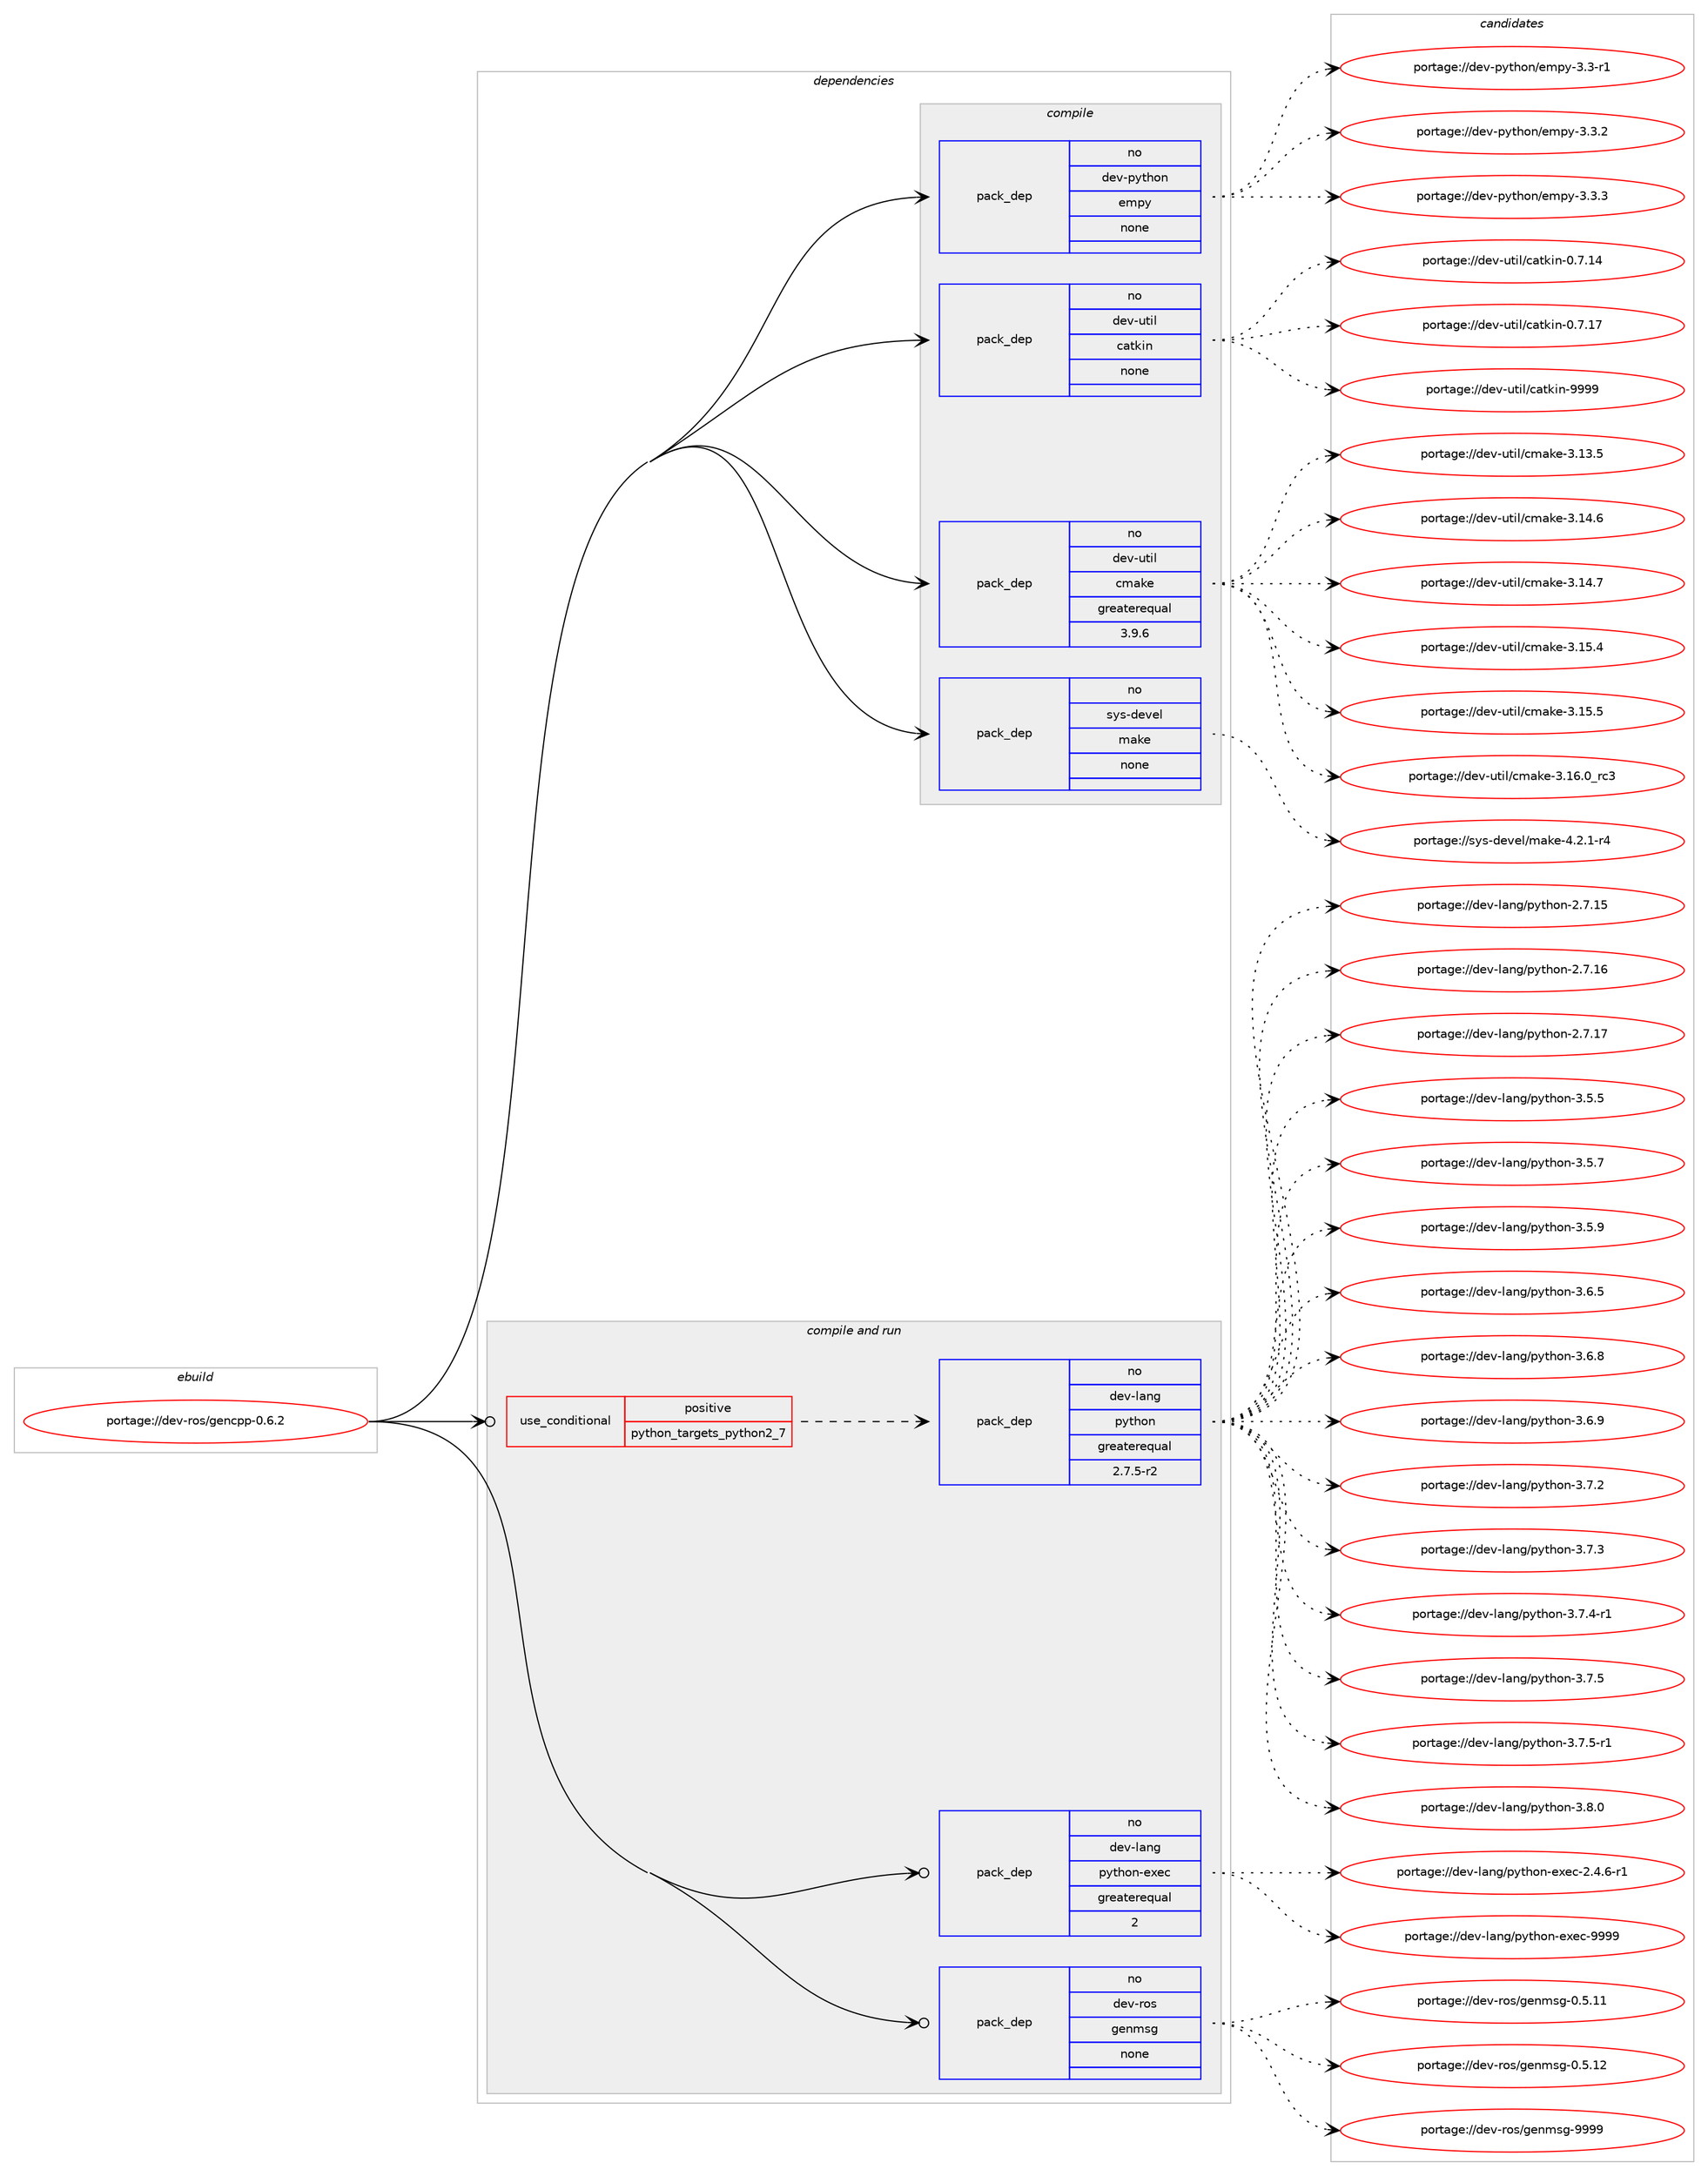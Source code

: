 digraph prolog {

# *************
# Graph options
# *************

newrank=true;
concentrate=true;
compound=true;
graph [rankdir=LR,fontname=Helvetica,fontsize=10,ranksep=1.5];#, ranksep=2.5, nodesep=0.2];
edge  [arrowhead=vee];
node  [fontname=Helvetica,fontsize=10];

# **********
# The ebuild
# **********

subgraph cluster_leftcol {
color=gray;
rank=same;
label=<<i>ebuild</i>>;
id [label="portage://dev-ros/gencpp-0.6.2", color=red, width=4, href="../dev-ros/gencpp-0.6.2.svg"];
}

# ****************
# The dependencies
# ****************

subgraph cluster_midcol {
color=gray;
label=<<i>dependencies</i>>;
subgraph cluster_compile {
fillcolor="#eeeeee";
style=filled;
label=<<i>compile</i>>;
subgraph pack141707 {
dependency187773 [label=<<TABLE BORDER="0" CELLBORDER="1" CELLSPACING="0" CELLPADDING="4" WIDTH="220"><TR><TD ROWSPAN="6" CELLPADDING="30">pack_dep</TD></TR><TR><TD WIDTH="110">no</TD></TR><TR><TD>dev-python</TD></TR><TR><TD>empy</TD></TR><TR><TD>none</TD></TR><TR><TD></TD></TR></TABLE>>, shape=none, color=blue];
}
id:e -> dependency187773:w [weight=20,style="solid",arrowhead="vee"];
subgraph pack141708 {
dependency187774 [label=<<TABLE BORDER="0" CELLBORDER="1" CELLSPACING="0" CELLPADDING="4" WIDTH="220"><TR><TD ROWSPAN="6" CELLPADDING="30">pack_dep</TD></TR><TR><TD WIDTH="110">no</TD></TR><TR><TD>dev-util</TD></TR><TR><TD>catkin</TD></TR><TR><TD>none</TD></TR><TR><TD></TD></TR></TABLE>>, shape=none, color=blue];
}
id:e -> dependency187774:w [weight=20,style="solid",arrowhead="vee"];
subgraph pack141709 {
dependency187775 [label=<<TABLE BORDER="0" CELLBORDER="1" CELLSPACING="0" CELLPADDING="4" WIDTH="220"><TR><TD ROWSPAN="6" CELLPADDING="30">pack_dep</TD></TR><TR><TD WIDTH="110">no</TD></TR><TR><TD>dev-util</TD></TR><TR><TD>cmake</TD></TR><TR><TD>greaterequal</TD></TR><TR><TD>3.9.6</TD></TR></TABLE>>, shape=none, color=blue];
}
id:e -> dependency187775:w [weight=20,style="solid",arrowhead="vee"];
subgraph pack141710 {
dependency187776 [label=<<TABLE BORDER="0" CELLBORDER="1" CELLSPACING="0" CELLPADDING="4" WIDTH="220"><TR><TD ROWSPAN="6" CELLPADDING="30">pack_dep</TD></TR><TR><TD WIDTH="110">no</TD></TR><TR><TD>sys-devel</TD></TR><TR><TD>make</TD></TR><TR><TD>none</TD></TR><TR><TD></TD></TR></TABLE>>, shape=none, color=blue];
}
id:e -> dependency187776:w [weight=20,style="solid",arrowhead="vee"];
}
subgraph cluster_compileandrun {
fillcolor="#eeeeee";
style=filled;
label=<<i>compile and run</i>>;
subgraph cond42638 {
dependency187777 [label=<<TABLE BORDER="0" CELLBORDER="1" CELLSPACING="0" CELLPADDING="4"><TR><TD ROWSPAN="3" CELLPADDING="10">use_conditional</TD></TR><TR><TD>positive</TD></TR><TR><TD>python_targets_python2_7</TD></TR></TABLE>>, shape=none, color=red];
subgraph pack141711 {
dependency187778 [label=<<TABLE BORDER="0" CELLBORDER="1" CELLSPACING="0" CELLPADDING="4" WIDTH="220"><TR><TD ROWSPAN="6" CELLPADDING="30">pack_dep</TD></TR><TR><TD WIDTH="110">no</TD></TR><TR><TD>dev-lang</TD></TR><TR><TD>python</TD></TR><TR><TD>greaterequal</TD></TR><TR><TD>2.7.5-r2</TD></TR></TABLE>>, shape=none, color=blue];
}
dependency187777:e -> dependency187778:w [weight=20,style="dashed",arrowhead="vee"];
}
id:e -> dependency187777:w [weight=20,style="solid",arrowhead="odotvee"];
subgraph pack141712 {
dependency187779 [label=<<TABLE BORDER="0" CELLBORDER="1" CELLSPACING="0" CELLPADDING="4" WIDTH="220"><TR><TD ROWSPAN="6" CELLPADDING="30">pack_dep</TD></TR><TR><TD WIDTH="110">no</TD></TR><TR><TD>dev-lang</TD></TR><TR><TD>python-exec</TD></TR><TR><TD>greaterequal</TD></TR><TR><TD>2</TD></TR></TABLE>>, shape=none, color=blue];
}
id:e -> dependency187779:w [weight=20,style="solid",arrowhead="odotvee"];
subgraph pack141713 {
dependency187780 [label=<<TABLE BORDER="0" CELLBORDER="1" CELLSPACING="0" CELLPADDING="4" WIDTH="220"><TR><TD ROWSPAN="6" CELLPADDING="30">pack_dep</TD></TR><TR><TD WIDTH="110">no</TD></TR><TR><TD>dev-ros</TD></TR><TR><TD>genmsg</TD></TR><TR><TD>none</TD></TR><TR><TD></TD></TR></TABLE>>, shape=none, color=blue];
}
id:e -> dependency187780:w [weight=20,style="solid",arrowhead="odotvee"];
}
subgraph cluster_run {
fillcolor="#eeeeee";
style=filled;
label=<<i>run</i>>;
}
}

# **************
# The candidates
# **************

subgraph cluster_choices {
rank=same;
color=gray;
label=<<i>candidates</i>>;

subgraph choice141707 {
color=black;
nodesep=1;
choiceportage1001011184511212111610411111047101109112121455146514511449 [label="portage://dev-python/empy-3.3-r1", color=red, width=4,href="../dev-python/empy-3.3-r1.svg"];
choiceportage1001011184511212111610411111047101109112121455146514650 [label="portage://dev-python/empy-3.3.2", color=red, width=4,href="../dev-python/empy-3.3.2.svg"];
choiceportage1001011184511212111610411111047101109112121455146514651 [label="portage://dev-python/empy-3.3.3", color=red, width=4,href="../dev-python/empy-3.3.3.svg"];
dependency187773:e -> choiceportage1001011184511212111610411111047101109112121455146514511449:w [style=dotted,weight="100"];
dependency187773:e -> choiceportage1001011184511212111610411111047101109112121455146514650:w [style=dotted,weight="100"];
dependency187773:e -> choiceportage1001011184511212111610411111047101109112121455146514651:w [style=dotted,weight="100"];
}
subgraph choice141708 {
color=black;
nodesep=1;
choiceportage1001011184511711610510847999711610710511045484655464952 [label="portage://dev-util/catkin-0.7.14", color=red, width=4,href="../dev-util/catkin-0.7.14.svg"];
choiceportage1001011184511711610510847999711610710511045484655464955 [label="portage://dev-util/catkin-0.7.17", color=red, width=4,href="../dev-util/catkin-0.7.17.svg"];
choiceportage100101118451171161051084799971161071051104557575757 [label="portage://dev-util/catkin-9999", color=red, width=4,href="../dev-util/catkin-9999.svg"];
dependency187774:e -> choiceportage1001011184511711610510847999711610710511045484655464952:w [style=dotted,weight="100"];
dependency187774:e -> choiceportage1001011184511711610510847999711610710511045484655464955:w [style=dotted,weight="100"];
dependency187774:e -> choiceportage100101118451171161051084799971161071051104557575757:w [style=dotted,weight="100"];
}
subgraph choice141709 {
color=black;
nodesep=1;
choiceportage1001011184511711610510847991099710710145514649514653 [label="portage://dev-util/cmake-3.13.5", color=red, width=4,href="../dev-util/cmake-3.13.5.svg"];
choiceportage1001011184511711610510847991099710710145514649524654 [label="portage://dev-util/cmake-3.14.6", color=red, width=4,href="../dev-util/cmake-3.14.6.svg"];
choiceportage1001011184511711610510847991099710710145514649524655 [label="portage://dev-util/cmake-3.14.7", color=red, width=4,href="../dev-util/cmake-3.14.7.svg"];
choiceportage1001011184511711610510847991099710710145514649534652 [label="portage://dev-util/cmake-3.15.4", color=red, width=4,href="../dev-util/cmake-3.15.4.svg"];
choiceportage1001011184511711610510847991099710710145514649534653 [label="portage://dev-util/cmake-3.15.5", color=red, width=4,href="../dev-util/cmake-3.15.5.svg"];
choiceportage1001011184511711610510847991099710710145514649544648951149951 [label="portage://dev-util/cmake-3.16.0_rc3", color=red, width=4,href="../dev-util/cmake-3.16.0_rc3.svg"];
dependency187775:e -> choiceportage1001011184511711610510847991099710710145514649514653:w [style=dotted,weight="100"];
dependency187775:e -> choiceportage1001011184511711610510847991099710710145514649524654:w [style=dotted,weight="100"];
dependency187775:e -> choiceportage1001011184511711610510847991099710710145514649524655:w [style=dotted,weight="100"];
dependency187775:e -> choiceportage1001011184511711610510847991099710710145514649534652:w [style=dotted,weight="100"];
dependency187775:e -> choiceportage1001011184511711610510847991099710710145514649534653:w [style=dotted,weight="100"];
dependency187775:e -> choiceportage1001011184511711610510847991099710710145514649544648951149951:w [style=dotted,weight="100"];
}
subgraph choice141710 {
color=black;
nodesep=1;
choiceportage1151211154510010111810110847109971071014552465046494511452 [label="portage://sys-devel/make-4.2.1-r4", color=red, width=4,href="../sys-devel/make-4.2.1-r4.svg"];
dependency187776:e -> choiceportage1151211154510010111810110847109971071014552465046494511452:w [style=dotted,weight="100"];
}
subgraph choice141711 {
color=black;
nodesep=1;
choiceportage10010111845108971101034711212111610411111045504655464953 [label="portage://dev-lang/python-2.7.15", color=red, width=4,href="../dev-lang/python-2.7.15.svg"];
choiceportage10010111845108971101034711212111610411111045504655464954 [label="portage://dev-lang/python-2.7.16", color=red, width=4,href="../dev-lang/python-2.7.16.svg"];
choiceportage10010111845108971101034711212111610411111045504655464955 [label="portage://dev-lang/python-2.7.17", color=red, width=4,href="../dev-lang/python-2.7.17.svg"];
choiceportage100101118451089711010347112121116104111110455146534653 [label="portage://dev-lang/python-3.5.5", color=red, width=4,href="../dev-lang/python-3.5.5.svg"];
choiceportage100101118451089711010347112121116104111110455146534655 [label="portage://dev-lang/python-3.5.7", color=red, width=4,href="../dev-lang/python-3.5.7.svg"];
choiceportage100101118451089711010347112121116104111110455146534657 [label="portage://dev-lang/python-3.5.9", color=red, width=4,href="../dev-lang/python-3.5.9.svg"];
choiceportage100101118451089711010347112121116104111110455146544653 [label="portage://dev-lang/python-3.6.5", color=red, width=4,href="../dev-lang/python-3.6.5.svg"];
choiceportage100101118451089711010347112121116104111110455146544656 [label="portage://dev-lang/python-3.6.8", color=red, width=4,href="../dev-lang/python-3.6.8.svg"];
choiceportage100101118451089711010347112121116104111110455146544657 [label="portage://dev-lang/python-3.6.9", color=red, width=4,href="../dev-lang/python-3.6.9.svg"];
choiceportage100101118451089711010347112121116104111110455146554650 [label="portage://dev-lang/python-3.7.2", color=red, width=4,href="../dev-lang/python-3.7.2.svg"];
choiceportage100101118451089711010347112121116104111110455146554651 [label="portage://dev-lang/python-3.7.3", color=red, width=4,href="../dev-lang/python-3.7.3.svg"];
choiceportage1001011184510897110103471121211161041111104551465546524511449 [label="portage://dev-lang/python-3.7.4-r1", color=red, width=4,href="../dev-lang/python-3.7.4-r1.svg"];
choiceportage100101118451089711010347112121116104111110455146554653 [label="portage://dev-lang/python-3.7.5", color=red, width=4,href="../dev-lang/python-3.7.5.svg"];
choiceportage1001011184510897110103471121211161041111104551465546534511449 [label="portage://dev-lang/python-3.7.5-r1", color=red, width=4,href="../dev-lang/python-3.7.5-r1.svg"];
choiceportage100101118451089711010347112121116104111110455146564648 [label="portage://dev-lang/python-3.8.0", color=red, width=4,href="../dev-lang/python-3.8.0.svg"];
dependency187778:e -> choiceportage10010111845108971101034711212111610411111045504655464953:w [style=dotted,weight="100"];
dependency187778:e -> choiceportage10010111845108971101034711212111610411111045504655464954:w [style=dotted,weight="100"];
dependency187778:e -> choiceportage10010111845108971101034711212111610411111045504655464955:w [style=dotted,weight="100"];
dependency187778:e -> choiceportage100101118451089711010347112121116104111110455146534653:w [style=dotted,weight="100"];
dependency187778:e -> choiceportage100101118451089711010347112121116104111110455146534655:w [style=dotted,weight="100"];
dependency187778:e -> choiceportage100101118451089711010347112121116104111110455146534657:w [style=dotted,weight="100"];
dependency187778:e -> choiceportage100101118451089711010347112121116104111110455146544653:w [style=dotted,weight="100"];
dependency187778:e -> choiceportage100101118451089711010347112121116104111110455146544656:w [style=dotted,weight="100"];
dependency187778:e -> choiceportage100101118451089711010347112121116104111110455146544657:w [style=dotted,weight="100"];
dependency187778:e -> choiceportage100101118451089711010347112121116104111110455146554650:w [style=dotted,weight="100"];
dependency187778:e -> choiceportage100101118451089711010347112121116104111110455146554651:w [style=dotted,weight="100"];
dependency187778:e -> choiceportage1001011184510897110103471121211161041111104551465546524511449:w [style=dotted,weight="100"];
dependency187778:e -> choiceportage100101118451089711010347112121116104111110455146554653:w [style=dotted,weight="100"];
dependency187778:e -> choiceportage1001011184510897110103471121211161041111104551465546534511449:w [style=dotted,weight="100"];
dependency187778:e -> choiceportage100101118451089711010347112121116104111110455146564648:w [style=dotted,weight="100"];
}
subgraph choice141712 {
color=black;
nodesep=1;
choiceportage10010111845108971101034711212111610411111045101120101994550465246544511449 [label="portage://dev-lang/python-exec-2.4.6-r1", color=red, width=4,href="../dev-lang/python-exec-2.4.6-r1.svg"];
choiceportage10010111845108971101034711212111610411111045101120101994557575757 [label="portage://dev-lang/python-exec-9999", color=red, width=4,href="../dev-lang/python-exec-9999.svg"];
dependency187779:e -> choiceportage10010111845108971101034711212111610411111045101120101994550465246544511449:w [style=dotted,weight="100"];
dependency187779:e -> choiceportage10010111845108971101034711212111610411111045101120101994557575757:w [style=dotted,weight="100"];
}
subgraph choice141713 {
color=black;
nodesep=1;
choiceportage100101118451141111154710310111010911510345484653464949 [label="portage://dev-ros/genmsg-0.5.11", color=red, width=4,href="../dev-ros/genmsg-0.5.11.svg"];
choiceportage100101118451141111154710310111010911510345484653464950 [label="portage://dev-ros/genmsg-0.5.12", color=red, width=4,href="../dev-ros/genmsg-0.5.12.svg"];
choiceportage10010111845114111115471031011101091151034557575757 [label="portage://dev-ros/genmsg-9999", color=red, width=4,href="../dev-ros/genmsg-9999.svg"];
dependency187780:e -> choiceportage100101118451141111154710310111010911510345484653464949:w [style=dotted,weight="100"];
dependency187780:e -> choiceportage100101118451141111154710310111010911510345484653464950:w [style=dotted,weight="100"];
dependency187780:e -> choiceportage10010111845114111115471031011101091151034557575757:w [style=dotted,weight="100"];
}
}

}
